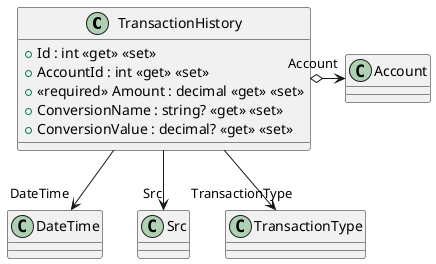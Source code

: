 @startuml
class TransactionHistory {
    + Id : int <<get>> <<set>>
    + AccountId : int <<get>> <<set>>
    + <<required>> Amount : decimal <<get>> <<set>>
    + ConversionName : string? <<get>> <<set>>
    + ConversionValue : decimal? <<get>> <<set>>
}
TransactionHistory o-> "Account" Account
TransactionHistory --> "DateTime" DateTime
TransactionHistory --> "Src" Src
TransactionHistory --> "TransactionType" TransactionType
@enduml
